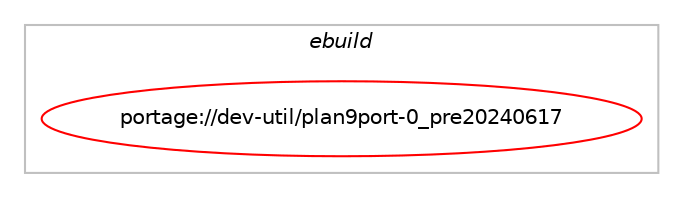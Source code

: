 digraph prolog {

# *************
# Graph options
# *************

newrank=true;
concentrate=true;
compound=true;
graph [rankdir=LR,fontname=Helvetica,fontsize=10,ranksep=1.5];#, ranksep=2.5, nodesep=0.2];
edge  [arrowhead=vee];
node  [fontname=Helvetica,fontsize=10];

# **********
# The ebuild
# **********

subgraph cluster_leftcol {
color=gray;
label=<<i>ebuild</i>>;
id [label="portage://dev-util/plan9port-0_pre20240617", color=red, width=4, href="../dev-util/plan9port-0_pre20240617.svg"];
}

# ****************
# The dependencies
# ****************

subgraph cluster_midcol {
color=gray;
label=<<i>dependencies</i>>;
subgraph cluster_compile {
fillcolor="#eeeeee";
style=filled;
label=<<i>compile</i>>;
# *** BEGIN UNKNOWN DEPENDENCY TYPE (TODO) ***
# id -> equal(use_conditional_group(positive,X,portage://dev-util/plan9port-0_pre20240617,[package_dependency(portage://dev-util/plan9port-0_pre20240617,install,no,media-libs,freetype,none,[,,],[],[]),package_dependency(portage://dev-util/plan9port-0_pre20240617,install,no,media-libs,fontconfig,none,[,,],[],[]),package_dependency(portage://dev-util/plan9port-0_pre20240617,install,no,x11-apps,xauth,none,[,,],[],[])]))
# *** END UNKNOWN DEPENDENCY TYPE (TODO) ***

}
subgraph cluster_compileandrun {
fillcolor="#eeeeee";
style=filled;
label=<<i>compile and run</i>>;
}
subgraph cluster_run {
fillcolor="#eeeeee";
style=filled;
label=<<i>run</i>>;
# *** BEGIN UNKNOWN DEPENDENCY TYPE (TODO) ***
# id -> equal(use_conditional_group(positive,X,portage://dev-util/plan9port-0_pre20240617,[package_dependency(portage://dev-util/plan9port-0_pre20240617,run,no,media-libs,freetype,none,[,,],[],[]),package_dependency(portage://dev-util/plan9port-0_pre20240617,run,no,media-libs,fontconfig,none,[,,],[],[]),package_dependency(portage://dev-util/plan9port-0_pre20240617,run,no,x11-apps,xauth,none,[,,],[],[])]))
# *** END UNKNOWN DEPENDENCY TYPE (TODO) ***

}
}

# **************
# The candidates
# **************

subgraph cluster_choices {
rank=same;
color=gray;
label=<<i>candidates</i>>;

}

}
